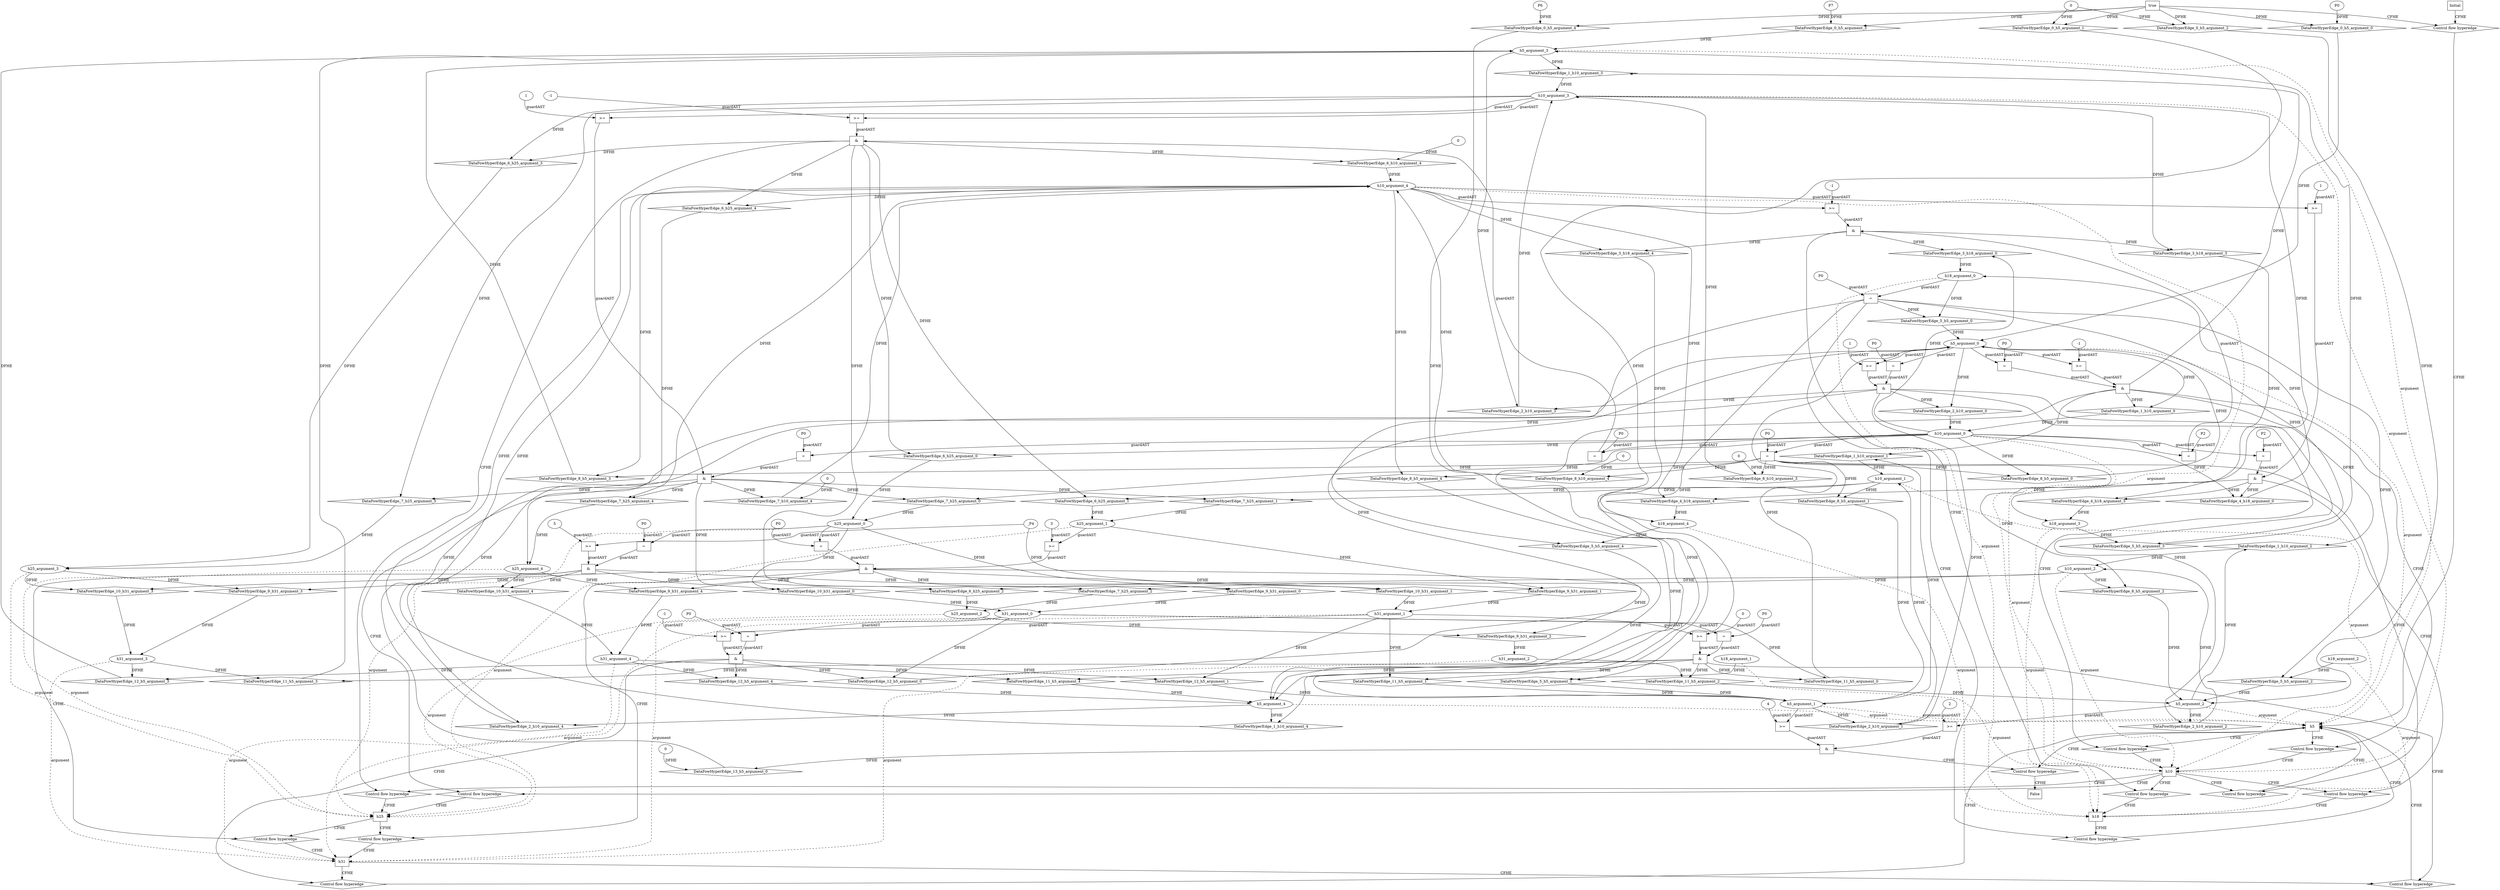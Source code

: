 // Horn Graph
digraph {
	"xxxh5___Initial_0xxxdataFlow_0_node_0" [label="P7"  nodeName="xxxh5___Initial_0xxxdataFlow_0_node_0" class=symbolicConstant GNNNodeID=5]
	"xxxh5___Initial_0xxxdataFlow1_node_0" [label="0"  nodeName="xxxh5___Initial_0xxxdataFlow1_node_0" class=IdealInt GNNNodeID=6]
	"xxxh5___Initial_0xxxdataFlow2_node_0" [label="P0"  nodeName="xxxh5___Initial_0xxxdataFlow2_node_0" class=symbolicConstant GNNNodeID=7]
	"xxxh5___Initial_0xxxdataFlow3_node_0" [label="P6"  nodeName="xxxh5___Initial_0xxxdataFlow3_node_0" class=symbolicConstant GNNNodeID=8]
	"xxxh10___h5_1xxxguard_0_node_0" [label=">="  nodeName="xxxh10___h5_1xxxguard_0_node_0" class=Operator GNNNodeID=14 shape=rect]
	"xxxh10___h5_1xxxguard_0_node_1" [label="-1"  nodeName="xxxh10___h5_1xxxguard_0_node_1" class=IdealInt GNNNodeID=15]
		"xxxh10___h5_1xxxguard_0_node_1" -> "xxxh10___h5_1xxxguard_0_node_0" [ label="guardAST"]
		"h5_argument_0" -> "xxxh10___h5_1xxxguard_0_node_0" [ label="guardAST"]
	"xxxh10___h5_1xxxguard1_node_0" [label="="  nodeName="xxxh10___h5_1xxxguard1_node_0" class=Operator GNNNodeID=16 shape=rect]
	"xxxh10___h5_1xxxguard1_node_1" [label="P0"  nodeName="xxxh10___h5_1xxxguard1_node_1" class=symbolicConstant GNNNodeID=17]
		"xxxh10___h5_1xxxguard1_node_1" -> "xxxh10___h5_1xxxguard1_node_0" [ label="guardAST"]
		"h5_argument_0" -> "xxxh10___h5_1xxxguard1_node_0" [ label="guardAST"]
	"xxxh10___h5_2xxxguard_0_node_0" [label=">="  nodeName="xxxh10___h5_2xxxguard_0_node_0" class=Operator GNNNodeID=18 shape=rect]
	"xxxh10___h5_2xxxguard_0_node_2" [label="1"  nodeName="xxxh10___h5_2xxxguard_0_node_2" class=IdealInt GNNNodeID=19]
		"h5_argument_0" -> "xxxh10___h5_2xxxguard_0_node_0" [ label="guardAST"]
		"xxxh10___h5_2xxxguard_0_node_2" -> "xxxh10___h5_2xxxguard_0_node_0" [ label="guardAST"]
	"xxxh10___h5_2xxxguard1_node_0" [label="="  nodeName="xxxh10___h5_2xxxguard1_node_0" class=Operator GNNNodeID=20 shape=rect]
	"xxxh10___h5_2xxxguard1_node_1" [label="P0"  nodeName="xxxh10___h5_2xxxguard1_node_1" class=symbolicConstant GNNNodeID=21]
		"xxxh10___h5_2xxxguard1_node_1" -> "xxxh10___h5_2xxxguard1_node_0" [ label="guardAST"]
		"h5_argument_0" -> "xxxh10___h5_2xxxguard1_node_0" [ label="guardAST"]
	"xxxh18___h10_3xxxguard_0_node_0" [label=">="  nodeName="xxxh18___h10_3xxxguard_0_node_0" class=Operator GNNNodeID=27 shape=rect]
	"xxxh18___h10_3xxxguard_0_node_1" [label="-1"  nodeName="xxxh18___h10_3xxxguard_0_node_1" class=IdealInt GNNNodeID=28]
		"xxxh18___h10_3xxxguard_0_node_1" -> "xxxh18___h10_3xxxguard_0_node_0" [ label="guardAST"]
		"h10_argument_4" -> "xxxh18___h10_3xxxguard_0_node_0" [ label="guardAST"]
	"xxxh18___h10_3xxxguard1_node_0" [label="="  nodeName="xxxh18___h10_3xxxguard1_node_0" class=Operator GNNNodeID=29 shape=rect]
	"xxxh18___h10_3xxxguard1_node_1" [label="P2"  nodeName="xxxh18___h10_3xxxguard1_node_1" class=symbolicConstant GNNNodeID=30]
		"xxxh18___h10_3xxxguard1_node_1" -> "xxxh18___h10_3xxxguard1_node_0" [ label="guardAST"]
		"h10_argument_0" -> "xxxh18___h10_3xxxguard1_node_0" [ label="guardAST"]
	"xxxh18___h10_4xxxguard_0_node_0" [label=">="  nodeName="xxxh18___h10_4xxxguard_0_node_0" class=Operator GNNNodeID=31 shape=rect]
	"xxxh18___h10_4xxxguard_0_node_2" [label="1"  nodeName="xxxh18___h10_4xxxguard_0_node_2" class=IdealInt GNNNodeID=32]
		"h10_argument_4" -> "xxxh18___h10_4xxxguard_0_node_0" [ label="guardAST"]
		"xxxh18___h10_4xxxguard_0_node_2" -> "xxxh18___h10_4xxxguard_0_node_0" [ label="guardAST"]
	"xxxh18___h10_4xxxguard1_node_0" [label="="  nodeName="xxxh18___h10_4xxxguard1_node_0" class=Operator GNNNodeID=33 shape=rect]
	"xxxh18___h10_4xxxguard1_node_1" [label="P2"  nodeName="xxxh18___h10_4xxxguard1_node_1" class=symbolicConstant GNNNodeID=34]
		"xxxh18___h10_4xxxguard1_node_1" -> "xxxh18___h10_4xxxguard1_node_0" [ label="guardAST"]
		"h10_argument_0" -> "xxxh18___h10_4xxxguard1_node_0" [ label="guardAST"]
	"xxxh5___h18_5xxxguard_0_node_0" [label="="  nodeName="xxxh5___h18_5xxxguard_0_node_0" class=Operator GNNNodeID=35 shape=rect]
	"xxxh5___h18_5xxxguard_0_node_1" [label="P0"  nodeName="xxxh5___h18_5xxxguard_0_node_1" class=symbolicConstant GNNNodeID=36]
		"xxxh5___h18_5xxxguard_0_node_1" -> "xxxh5___h18_5xxxguard_0_node_0" [ label="guardAST"]
		"h18_argument_0" -> "xxxh5___h18_5xxxguard_0_node_0" [ label="guardAST"]
	"xxxh25___h10_6xxxguard_0_node_0" [label=">="  nodeName="xxxh25___h10_6xxxguard_0_node_0" class=Operator GNNNodeID=42 shape=rect]
	"xxxh25___h10_6xxxguard_0_node_1" [label="-1"  nodeName="xxxh25___h10_6xxxguard_0_node_1" class=IdealInt GNNNodeID=43]
		"xxxh25___h10_6xxxguard_0_node_1" -> "xxxh25___h10_6xxxguard_0_node_0" [ label="guardAST"]
		"h10_argument_3" -> "xxxh25___h10_6xxxguard_0_node_0" [ label="guardAST"]
	"xxxh25___h10_6xxxguard1_node_0" [label="="  nodeName="xxxh25___h10_6xxxguard1_node_0" class=Operator GNNNodeID=44 shape=rect]
	"xxxh25___h10_6xxxguard1_node_1" [label="P0"  nodeName="xxxh25___h10_6xxxguard1_node_1" class=symbolicConstant GNNNodeID=45]
		"xxxh25___h10_6xxxguard1_node_1" -> "xxxh25___h10_6xxxguard1_node_0" [ label="guardAST"]
		"h10_argument_0" -> "xxxh25___h10_6xxxguard1_node_0" [ label="guardAST"]
	"xxxh25___h10_7xxxguard_0_node_0" [label=">="  nodeName="xxxh25___h10_7xxxguard_0_node_0" class=Operator GNNNodeID=46 shape=rect]
	"xxxh25___h10_7xxxguard_0_node_2" [label="1"  nodeName="xxxh25___h10_7xxxguard_0_node_2" class=IdealInt GNNNodeID=47]
		"h10_argument_3" -> "xxxh25___h10_7xxxguard_0_node_0" [ label="guardAST"]
		"xxxh25___h10_7xxxguard_0_node_2" -> "xxxh25___h10_7xxxguard_0_node_0" [ label="guardAST"]
	"xxxh25___h10_7xxxguard1_node_0" [label="="  nodeName="xxxh25___h10_7xxxguard1_node_0" class=Operator GNNNodeID=48 shape=rect]
	"xxxh25___h10_7xxxguard1_node_1" [label="P0"  nodeName="xxxh25___h10_7xxxguard1_node_1" class=symbolicConstant GNNNodeID=49]
		"xxxh25___h10_7xxxguard1_node_1" -> "xxxh25___h10_7xxxguard1_node_0" [ label="guardAST"]
		"h10_argument_0" -> "xxxh25___h10_7xxxguard1_node_0" [ label="guardAST"]
	"xxxh5___h10_8xxxguard_0_node_0" [label="="  nodeName="xxxh5___h10_8xxxguard_0_node_0" class=Operator GNNNodeID=50 shape=rect]
	"xxxh5___h10_8xxxguard_0_node_1" [label="P0"  nodeName="xxxh5___h10_8xxxguard_0_node_1" class=symbolicConstant GNNNodeID=51]
		"xxxh5___h10_8xxxguard_0_node_1" -> "xxxh5___h10_8xxxguard_0_node_0" [ label="guardAST"]
		"h10_argument_0" -> "xxxh5___h10_8xxxguard_0_node_0" [ label="guardAST"]
	"xxxh31___h25_9xxxguard_0_node_0" [label=">="  nodeName="xxxh31___h25_9xxxguard_0_node_0" class=Operator GNNNodeID=57 shape=rect]
	"xxxh31___h25_9xxxguard_0_node_1" [label="3"  nodeName="xxxh31___h25_9xxxguard_0_node_1" class=IdealInt GNNNodeID=58]
		"xxxh31___h25_9xxxguard_0_node_1" -> "xxxh31___h25_9xxxguard_0_node_0" [ label="guardAST"]
		"h25_argument_1" -> "xxxh31___h25_9xxxguard_0_node_0" [ label="guardAST"]
	"xxxh31___h25_9xxxguard1_node_0" [label="="  nodeName="xxxh31___h25_9xxxguard1_node_0" class=Operator GNNNodeID=59 shape=rect]
	"xxxh31___h25_9xxxguard1_node_1" [label="P0"  nodeName="xxxh31___h25_9xxxguard1_node_1" class=symbolicConstant GNNNodeID=60]
		"xxxh31___h25_9xxxguard1_node_1" -> "xxxh31___h25_9xxxguard1_node_0" [ label="guardAST"]
		"h25_argument_0" -> "xxxh31___h25_9xxxguard1_node_0" [ label="guardAST"]
	"xxxh31___h25_10xxxdataFlow_0_node_0" [label="_P4"  nodeName="xxxh31___h25_10xxxdataFlow_0_node_0" class=symbolicConstant GNNNodeID=61]
	"xxxh31___h25_10xxxguard_0_node_0" [label=">="  nodeName="xxxh31___h25_10xxxguard_0_node_0" class=Operator GNNNodeID=62 shape=rect]
	"xxxh31___h25_10xxxguard_0_node_2" [label="5"  nodeName="xxxh31___h25_10xxxguard_0_node_2" class=IdealInt GNNNodeID=63]
		"xxxh31___h25_10xxxdataFlow_0_node_0" -> "xxxh31___h25_10xxxguard_0_node_0" [ label="guardAST"]
		"xxxh31___h25_10xxxguard_0_node_2" -> "xxxh31___h25_10xxxguard_0_node_0" [ label="guardAST"]
	"xxxh31___h25_10xxxguard1_node_0" [label="="  nodeName="xxxh31___h25_10xxxguard1_node_0" class=Operator GNNNodeID=64 shape=rect]
	"xxxh31___h25_10xxxguard1_node_1" [label="P0"  nodeName="xxxh31___h25_10xxxguard1_node_1" class=symbolicConstant GNNNodeID=65]
		"xxxh31___h25_10xxxguard1_node_1" -> "xxxh31___h25_10xxxguard1_node_0" [ label="guardAST"]
		"h25_argument_0" -> "xxxh31___h25_10xxxguard1_node_0" [ label="guardAST"]
	"xxxh5___h31_11xxxguard_0_node_0" [label=">="  nodeName="xxxh5___h31_11xxxguard_0_node_0" class=Operator GNNNodeID=66 shape=rect]
	"xxxh5___h31_11xxxguard_0_node_2" [label="0"  nodeName="xxxh5___h31_11xxxguard_0_node_2" class=IdealInt GNNNodeID=67]
		"h31_argument_1" -> "xxxh5___h31_11xxxguard_0_node_0" [ label="guardAST"]
		"xxxh5___h31_11xxxguard_0_node_2" -> "xxxh5___h31_11xxxguard_0_node_0" [ label="guardAST"]
	"xxxh5___h31_11xxxguard1_node_0" [label="="  nodeName="xxxh5___h31_11xxxguard1_node_0" class=Operator GNNNodeID=68 shape=rect]
	"xxxh5___h31_11xxxguard1_node_1" [label="P0"  nodeName="xxxh5___h31_11xxxguard1_node_1" class=symbolicConstant GNNNodeID=69]
		"xxxh5___h31_11xxxguard1_node_1" -> "xxxh5___h31_11xxxguard1_node_0" [ label="guardAST"]
		"h31_argument_0" -> "xxxh5___h31_11xxxguard1_node_0" [ label="guardAST"]
	"xxxh5___h31_12xxxguard_0_node_0" [label=">="  nodeName="xxxh5___h31_12xxxguard_0_node_0" class=Operator GNNNodeID=70 shape=rect]
	"xxxh5___h31_12xxxguard_0_node_1" [label="-1"  nodeName="xxxh5___h31_12xxxguard_0_node_1" class=IdealInt GNNNodeID=71]
		"xxxh5___h31_12xxxguard_0_node_1" -> "xxxh5___h31_12xxxguard_0_node_0" [ label="guardAST"]
		"h31_argument_1" -> "xxxh5___h31_12xxxguard_0_node_0" [ label="guardAST"]
	"xxxh5___h31_12xxxguard1_node_0" [label="="  nodeName="xxxh5___h31_12xxxguard1_node_0" class=Operator GNNNodeID=72 shape=rect]
	"xxxh5___h31_12xxxguard1_node_1" [label="P0"  nodeName="xxxh5___h31_12xxxguard1_node_1" class=symbolicConstant GNNNodeID=73]
		"xxxh5___h31_12xxxguard1_node_1" -> "xxxh5___h31_12xxxguard1_node_0" [ label="guardAST"]
		"h31_argument_0" -> "xxxh5___h31_12xxxguard1_node_0" [ label="guardAST"]
	"xxxFALSE___h5_13xxxguard_0_node_0" [label=">="  nodeName="xxxFALSE___h5_13xxxguard_0_node_0" class=Operator GNNNodeID=74 shape=rect]
	"xxxFALSE___h5_13xxxguard_0_node_1" [label="2"  nodeName="xxxFALSE___h5_13xxxguard_0_node_1" class=IdealInt GNNNodeID=75]
		"xxxFALSE___h5_13xxxguard_0_node_1" -> "xxxFALSE___h5_13xxxguard_0_node_0" [ label="guardAST"]
		"h5_argument_2" -> "xxxFALSE___h5_13xxxguard_0_node_0" [ label="guardAST"]
	"xxxFALSE___h5_13xxxguard1_node_0" [label=">="  nodeName="xxxFALSE___h5_13xxxguard1_node_0" class=Operator GNNNodeID=76 shape=rect]
	"xxxFALSE___h5_13xxxguard1_node_2" [label="4"  nodeName="xxxFALSE___h5_13xxxguard1_node_2" class=IdealInt GNNNodeID=77]
		"h5_argument_1" -> "xxxFALSE___h5_13xxxguard1_node_0" [ label="guardAST"]
		"xxxFALSE___h5_13xxxguard1_node_2" -> "xxxFALSE___h5_13xxxguard1_node_0" [ label="guardAST"]
	"h10" [label="h10"  nodeName="h10" class=CONTROL GNNNodeID=78 shape="rect"]
	"h18" [label="h18"  nodeName="h18" class=CONTROL GNNNodeID=79 shape="rect"]
	"h25" [label="h25"  nodeName="h25" class=CONTROL GNNNodeID=80 shape="rect"]
	"h31" [label="h31"  nodeName="h31" class=CONTROL GNNNodeID=81 shape="rect"]
	"h5" [label="h5"  nodeName="h5" class=CONTROL GNNNodeID=82 shape="rect"]
	"FALSE" [label="False"  nodeName=False class=CONTROL GNNNodeID=83 shape="rect"]
	"Initial" [label="Initial"  nodeName=Initial class=CONTROL GNNNodeID=84 shape="rect"]
	"ControlFowHyperEdge_0" [label="Control flow hyperedge"  hyperEdgeNodeID=0 nodeName=ControlFowHyperEdge_0 class=controlFlowHyperEdge shape="diamond"]
		"Initial" -> ControlFowHyperEdge_0 [ label="CFHE"]
		"ControlFowHyperEdge_0" -> "h5" [ label="CFHE"]
	"ControlFowHyperEdge_1" [label="Control flow hyperedge"  hyperEdgeNodeID=1 nodeName=ControlFowHyperEdge_1 class=controlFlowHyperEdge shape="diamond"]
		"h5" -> ControlFowHyperEdge_1 [ label="CFHE"]
		"ControlFowHyperEdge_1" -> "h10" [ label="CFHE"]
	"ControlFowHyperEdge_2" [label="Control flow hyperedge"  hyperEdgeNodeID=2 nodeName=ControlFowHyperEdge_2 class=controlFlowHyperEdge shape="diamond"]
		"h5" -> ControlFowHyperEdge_2 [ label="CFHE"]
		"ControlFowHyperEdge_2" -> "h10" [ label="CFHE"]
	"ControlFowHyperEdge_3" [label="Control flow hyperedge"  hyperEdgeNodeID=3 nodeName=ControlFowHyperEdge_3 class=controlFlowHyperEdge shape="diamond"]
		"h10" -> ControlFowHyperEdge_3 [ label="CFHE"]
		"ControlFowHyperEdge_3" -> "h18" [ label="CFHE"]
	"ControlFowHyperEdge_4" [label="Control flow hyperedge"  hyperEdgeNodeID=4 nodeName=ControlFowHyperEdge_4 class=controlFlowHyperEdge shape="diamond"]
		"h10" -> ControlFowHyperEdge_4 [ label="CFHE"]
		"ControlFowHyperEdge_4" -> "h18" [ label="CFHE"]
	"ControlFowHyperEdge_5" [label="Control flow hyperedge"  hyperEdgeNodeID=5 nodeName=ControlFowHyperEdge_5 class=controlFlowHyperEdge shape="diamond"]
		"h18" -> ControlFowHyperEdge_5 [ label="CFHE"]
		"ControlFowHyperEdge_5" -> "h5" [ label="CFHE"]
	"ControlFowHyperEdge_6" [label="Control flow hyperedge"  hyperEdgeNodeID=6 nodeName=ControlFowHyperEdge_6 class=controlFlowHyperEdge shape="diamond"]
		"h10" -> ControlFowHyperEdge_6 [ label="CFHE"]
		"ControlFowHyperEdge_6" -> "h25" [ label="CFHE"]
	"ControlFowHyperEdge_7" [label="Control flow hyperedge"  hyperEdgeNodeID=7 nodeName=ControlFowHyperEdge_7 class=controlFlowHyperEdge shape="diamond"]
		"h10" -> ControlFowHyperEdge_7 [ label="CFHE"]
		"ControlFowHyperEdge_7" -> "h25" [ label="CFHE"]
	"ControlFowHyperEdge_8" [label="Control flow hyperedge"  hyperEdgeNodeID=8 nodeName=ControlFowHyperEdge_8 class=controlFlowHyperEdge shape="diamond"]
		"h10" -> ControlFowHyperEdge_8 [ label="CFHE"]
		"ControlFowHyperEdge_8" -> "h5" [ label="CFHE"]
	"ControlFowHyperEdge_9" [label="Control flow hyperedge"  hyperEdgeNodeID=9 nodeName=ControlFowHyperEdge_9 class=controlFlowHyperEdge shape="diamond"]
		"h25" -> ControlFowHyperEdge_9 [ label="CFHE"]
		"ControlFowHyperEdge_9" -> "h31" [ label="CFHE"]
	"ControlFowHyperEdge_10" [label="Control flow hyperedge"  hyperEdgeNodeID=10 nodeName=ControlFowHyperEdge_10 class=controlFlowHyperEdge shape="diamond"]
		"h25" -> ControlFowHyperEdge_10 [ label="CFHE"]
		"ControlFowHyperEdge_10" -> "h31" [ label="CFHE"]
	"ControlFowHyperEdge_11" [label="Control flow hyperedge"  hyperEdgeNodeID=11 nodeName=ControlFowHyperEdge_11 class=controlFlowHyperEdge shape="diamond"]
		"h31" -> ControlFowHyperEdge_11 [ label="CFHE"]
		"ControlFowHyperEdge_11" -> "h5" [ label="CFHE"]
	"ControlFowHyperEdge_12" [label="Control flow hyperedge"  hyperEdgeNodeID=12 nodeName=ControlFowHyperEdge_12 class=controlFlowHyperEdge shape="diamond"]
		"h31" -> ControlFowHyperEdge_12 [ label="CFHE"]
		"ControlFowHyperEdge_12" -> "h5" [ label="CFHE"]
	"ControlFowHyperEdge_13" [label="Control flow hyperedge"  hyperEdgeNodeID=13 nodeName=ControlFowHyperEdge_13 class=controlFlowHyperEdge shape="diamond"]
		"h5" -> ControlFowHyperEdge_13 [ label="CFHE"]
		"ControlFowHyperEdge_13" -> "FALSE" [ label="CFHE"]
	"h5_argument_0" [label="h5_argument_0"  nodeName=argument0 class=argument shape=oval GNNNodeID=85 head="h5"]
		"h5_argument_0" -> "h5" [ label="argument" style=dashed]
	"h5_argument_1" [label="h5_argument_1"  nodeName=argument1 class=argument shape=oval GNNNodeID=85 head="h5"]
		"h5_argument_1" -> "h5" [ label="argument" style=dashed]
	"h5_argument_2" [label="h5_argument_2"  nodeName=argument2 class=argument shape=oval GNNNodeID=85 head="h5"]
		"h5_argument_2" -> "h5" [ label="argument" style=dashed]
	"h5_argument_3" [label="h5_argument_3"  nodeName=argument3 class=argument shape=oval GNNNodeID=85 head="h5"]
		"h5_argument_3" -> "h5" [ label="argument" style=dashed]
	"h5_argument_4" [label="h5_argument_4"  nodeName=argument4 class=argument shape=oval GNNNodeID=85 head="h5"]
		"h5_argument_4" -> "h5" [ label="argument" style=dashed]
	"h10_argument_0" [label="h10_argument_0"  nodeName=argument0 class=argument shape=oval GNNNodeID=85 head="h10"]
		"h10_argument_0" -> "h10" [ label="argument" style=dashed]
	"h10_argument_1" [label="h10_argument_1"  nodeName=argument1 class=argument shape=oval GNNNodeID=85 head="h10"]
		"h10_argument_1" -> "h10" [ label="argument" style=dashed]
	"h10_argument_2" [label="h10_argument_2"  nodeName=argument2 class=argument shape=oval GNNNodeID=85 head="h10"]
		"h10_argument_2" -> "h10" [ label="argument" style=dashed]
	"h10_argument_3" [label="h10_argument_3"  nodeName=argument3 class=argument shape=oval GNNNodeID=85 head="h10"]
		"h10_argument_3" -> "h10" [ label="argument" style=dashed]
	"h10_argument_4" [label="h10_argument_4"  nodeName=argument4 class=argument shape=oval GNNNodeID=85 head="h10"]
		"h10_argument_4" -> "h10" [ label="argument" style=dashed]
	"h18_argument_0" [label="h18_argument_0"  nodeName=argument0 class=argument shape=oval GNNNodeID=85 head="h18"]
		"h18_argument_0" -> "h18" [ label="argument" style=dashed]
	"h18_argument_1" [label="h18_argument_1"  nodeName=argument1 class=argument shape=oval GNNNodeID=85 head="h18"]
		"h18_argument_1" -> "h18" [ label="argument" style=dashed]
	"h18_argument_2" [label="h18_argument_2"  nodeName=argument2 class=argument shape=oval GNNNodeID=85 head="h18"]
		"h18_argument_2" -> "h18" [ label="argument" style=dashed]
	"h18_argument_3" [label="h18_argument_3"  nodeName=argument3 class=argument shape=oval GNNNodeID=85 head="h18"]
		"h18_argument_3" -> "h18" [ label="argument" style=dashed]
	"h18_argument_4" [label="h18_argument_4"  nodeName=argument4 class=argument shape=oval GNNNodeID=85 head="h18"]
		"h18_argument_4" -> "h18" [ label="argument" style=dashed]
	"h25_argument_0" [label="h25_argument_0"  nodeName=argument0 class=argument shape=oval GNNNodeID=85 head="h25"]
		"h25_argument_0" -> "h25" [ label="argument" style=dashed]
	"h25_argument_1" [label="h25_argument_1"  nodeName=argument1 class=argument shape=oval GNNNodeID=85 head="h25"]
		"h25_argument_1" -> "h25" [ label="argument" style=dashed]
	"h25_argument_2" [label="h25_argument_2"  nodeName=argument2 class=argument shape=oval GNNNodeID=85 head="h25"]
		"h25_argument_2" -> "h25" [ label="argument" style=dashed]
	"h25_argument_3" [label="h25_argument_3"  nodeName=argument3 class=argument shape=oval GNNNodeID=85 head="h25"]
		"h25_argument_3" -> "h25" [ label="argument" style=dashed]
	"h25_argument_4" [label="h25_argument_4"  nodeName=argument4 class=argument shape=oval GNNNodeID=85 head="h25"]
		"h25_argument_4" -> "h25" [ label="argument" style=dashed]
	"h31_argument_0" [label="h31_argument_0"  nodeName=argument0 class=argument shape=oval GNNNodeID=85 head="h31"]
		"h31_argument_0" -> "h31" [ label="argument" style=dashed]
	"h31_argument_1" [label="h31_argument_1"  nodeName=argument1 class=argument shape=oval GNNNodeID=85 head="h31"]
		"h31_argument_1" -> "h31" [ label="argument" style=dashed]
	"h31_argument_2" [label="h31_argument_2"  nodeName=argument2 class=argument shape=oval GNNNodeID=85 head="h31"]
		"h31_argument_2" -> "h31" [ label="argument" style=dashed]
	"h31_argument_3" [label="h31_argument_3"  nodeName=argument3 class=argument shape=oval GNNNodeID=85 head="h31"]
		"h31_argument_3" -> "h31" [ label="argument" style=dashed]
	"h31_argument_4" [label="h31_argument_4"  nodeName=argument4 class=argument shape=oval GNNNodeID=85 head="h31"]
		"h31_argument_4" -> "h31" [ label="argument" style=dashed]
	"true_0" [label="true"  nodeName="true_0" class=true shape=rect]
		"true_0" -> "ControlFowHyperEdge_0" [ label="CFHE"]
	"xxxh10___h5_1xxx_and" [label="&"  andName="xxxh10___h5_1xxx_and" class=Operator shape=rect]
		"xxxh10___h5_1xxxguard_0_node_0" -> "xxxh10___h5_1xxx_and" [ label="guardAST"]
		"xxxh10___h5_1xxxguard1_node_0" -> "xxxh10___h5_1xxx_and" [ label="guardAST"]
		"xxxh10___h5_1xxx_and" -> "ControlFowHyperEdge_1" [ label="CFHE"]
	"xxxh10___h5_2xxx_and" [label="&"  andName="xxxh10___h5_2xxx_and" class=Operator shape=rect]
		"xxxh10___h5_2xxxguard_0_node_0" -> "xxxh10___h5_2xxx_and" [ label="guardAST"]
		"xxxh10___h5_2xxxguard1_node_0" -> "xxxh10___h5_2xxx_and" [ label="guardAST"]
		"xxxh10___h5_2xxx_and" -> "ControlFowHyperEdge_2" [ label="CFHE"]
	"xxxh18___h10_3xxx_and" [label="&"  andName="xxxh18___h10_3xxx_and" class=Operator shape=rect]
		"xxxh18___h10_3xxxguard_0_node_0" -> "xxxh18___h10_3xxx_and" [ label="guardAST"]
		"xxxh18___h10_3xxxguard1_node_0" -> "xxxh18___h10_3xxx_and" [ label="guardAST"]
		"xxxh18___h10_3xxx_and" -> "ControlFowHyperEdge_3" [ label="CFHE"]
	"xxxh18___h10_4xxx_and" [label="&"  andName="xxxh18___h10_4xxx_and" class=Operator shape=rect]
		"xxxh18___h10_4xxxguard_0_node_0" -> "xxxh18___h10_4xxx_and" [ label="guardAST"]
		"xxxh18___h10_4xxxguard1_node_0" -> "xxxh18___h10_4xxx_and" [ label="guardAST"]
		"xxxh18___h10_4xxx_and" -> "ControlFowHyperEdge_4" [ label="CFHE"]
		"xxxh5___h18_5xxxguard_0_node_0" -> "ControlFowHyperEdge_5" [ label="CFHE"]
	"xxxh25___h10_6xxx_and" [label="&"  andName="xxxh25___h10_6xxx_and" class=Operator shape=rect]
		"xxxh25___h10_6xxxguard_0_node_0" -> "xxxh25___h10_6xxx_and" [ label="guardAST"]
		"xxxh25___h10_6xxxguard1_node_0" -> "xxxh25___h10_6xxx_and" [ label="guardAST"]
		"xxxh25___h10_6xxx_and" -> "ControlFowHyperEdge_6" [ label="CFHE"]
	"xxxh25___h10_7xxx_and" [label="&"  andName="xxxh25___h10_7xxx_and" class=Operator shape=rect]
		"xxxh25___h10_7xxxguard_0_node_0" -> "xxxh25___h10_7xxx_and" [ label="guardAST"]
		"xxxh25___h10_7xxxguard1_node_0" -> "xxxh25___h10_7xxx_and" [ label="guardAST"]
		"xxxh25___h10_7xxx_and" -> "ControlFowHyperEdge_7" [ label="CFHE"]
		"xxxh5___h10_8xxxguard_0_node_0" -> "ControlFowHyperEdge_8" [ label="CFHE"]
	"xxxh31___h25_9xxx_and" [label="&"  andName="xxxh31___h25_9xxx_and" class=Operator shape=rect]
		"xxxh31___h25_9xxxguard_0_node_0" -> "xxxh31___h25_9xxx_and" [ label="guardAST"]
		"xxxh31___h25_9xxxguard1_node_0" -> "xxxh31___h25_9xxx_and" [ label="guardAST"]
		"xxxh31___h25_9xxx_and" -> "ControlFowHyperEdge_9" [ label="CFHE"]
	"xxxh31___h25_10xxx_and" [label="&"  andName="xxxh31___h25_10xxx_and" class=Operator shape=rect]
		"xxxh31___h25_10xxxguard_0_node_0" -> "xxxh31___h25_10xxx_and" [ label="guardAST"]
		"xxxh31___h25_10xxxguard1_node_0" -> "xxxh31___h25_10xxx_and" [ label="guardAST"]
		"xxxh31___h25_10xxx_and" -> "ControlFowHyperEdge_10" [ label="CFHE"]
	"xxxh5___h31_11xxx_and" [label="&"  andName="xxxh5___h31_11xxx_and" class=Operator shape=rect]
		"xxxh5___h31_11xxxguard_0_node_0" -> "xxxh5___h31_11xxx_and" [ label="guardAST"]
		"xxxh5___h31_11xxxguard1_node_0" -> "xxxh5___h31_11xxx_and" [ label="guardAST"]
		"xxxh5___h31_11xxx_and" -> "ControlFowHyperEdge_11" [ label="CFHE"]
	"xxxh5___h31_12xxx_and" [label="&"  andName="xxxh5___h31_12xxx_and" class=Operator shape=rect]
		"xxxh5___h31_12xxxguard_0_node_0" -> "xxxh5___h31_12xxx_and" [ label="guardAST"]
		"xxxh5___h31_12xxxguard1_node_0" -> "xxxh5___h31_12xxx_and" [ label="guardAST"]
		"xxxh5___h31_12xxx_and" -> "ControlFowHyperEdge_12" [ label="CFHE"]
	"xxxFALSE___h5_13xxx_and" [label="&"  andName="xxxFALSE___h5_13xxx_and" class=Operator shape=rect]
		"xxxFALSE___h5_13xxxguard_0_node_0" -> "xxxFALSE___h5_13xxx_and" [ label="guardAST"]
		"xxxFALSE___h5_13xxxguard1_node_0" -> "xxxFALSE___h5_13xxx_and" [ label="guardAST"]
		"xxxFALSE___h5_13xxx_and" -> "ControlFowHyperEdge_13" [ label="CFHE"]
	"xxxh25___h10_6xxxh10_argument_4_constant_0" [label="0"  nodeName="xxxh25___h10_6xxxh10_argument_4_constant_0" class=Constant]
	"DataFowHyperEdge_6_h10_argument_4" [label="DataFowHyperEdge_6_h10_argument_4"  nodeName="DataFowHyperEdge_6_h10_argument_4" class=DataFlowHyperedge shape=diamond]
		"DataFowHyperEdge_6_h10_argument_4" -> "h10_argument_4" [ label="DFHE"]
		"xxxh25___h10_6xxx_and" -> "DataFowHyperEdge_6_h10_argument_4" [ label="DFHE"]
		"xxxh25___h10_6xxxh10_argument_4_constant_0" -> "DataFowHyperEdge_6_h10_argument_4" [ label="DFHE"]
	"xxxh25___h10_7xxxh10_argument_4_constant_0" [label="0"  nodeName="xxxh25___h10_7xxxh10_argument_4_constant_0" class=Constant]
	"DataFowHyperEdge_7_h10_argument_4" [label="DataFowHyperEdge_7_h10_argument_4"  nodeName="DataFowHyperEdge_7_h10_argument_4" class=DataFlowHyperedge shape=diamond]
		"DataFowHyperEdge_7_h10_argument_4" -> "h10_argument_4" [ label="DFHE"]
		"xxxh25___h10_7xxx_and" -> "DataFowHyperEdge_7_h10_argument_4" [ label="DFHE"]
		"xxxh25___h10_7xxxh10_argument_4_constant_0" -> "DataFowHyperEdge_7_h10_argument_4" [ label="DFHE"]
	"xxxh5___h10_8xxxh10_argument_3_constant_0" [label="0"  nodeName="xxxh5___h10_8xxxh10_argument_3_constant_0" class=Constant]
	"DataFowHyperEdge_8_h10_argument_3" [label="DataFowHyperEdge_8_h10_argument_3"  nodeName="DataFowHyperEdge_8_h10_argument_3" class=DataFlowHyperedge shape=diamond]
		"DataFowHyperEdge_8_h10_argument_3" -> "h10_argument_3" [ label="DFHE"]
		"xxxh5___h10_8xxxguard_0_node_0" -> "DataFowHyperEdge_8_h10_argument_3" [ label="DFHE"]
		"xxxh5___h10_8xxxh10_argument_3_constant_0" -> "DataFowHyperEdge_8_h10_argument_3" [ label="DFHE"]
	"xxxh5___h10_8xxxh10_argument_4_constant_0" [label="0"  nodeName="xxxh5___h10_8xxxh10_argument_4_constant_0" class=Constant]
	"DataFowHyperEdge_8_h10_argument_4" [label="DataFowHyperEdge_8_h10_argument_4"  nodeName="DataFowHyperEdge_8_h10_argument_4" class=DataFlowHyperedge shape=diamond]
		"DataFowHyperEdge_8_h10_argument_4" -> "h10_argument_4" [ label="DFHE"]
		"xxxh5___h10_8xxxguard_0_node_0" -> "DataFowHyperEdge_8_h10_argument_4" [ label="DFHE"]
		"xxxh5___h10_8xxxh10_argument_4_constant_0" -> "DataFowHyperEdge_8_h10_argument_4" [ label="DFHE"]
	"xxxFALSE___h5_13xxxh5_argument_0_constant_0" [label="0"  nodeName="xxxFALSE___h5_13xxxh5_argument_0_constant_0" class=Constant]
	"DataFowHyperEdge_13_h5_argument_0" [label="DataFowHyperEdge_13_h5_argument_0"  nodeName="DataFowHyperEdge_13_h5_argument_0" class=DataFlowHyperedge shape=diamond]
		"DataFowHyperEdge_13_h5_argument_0" -> "h5_argument_0" [ label="DFHE"]
		"xxxFALSE___h5_13xxx_and" -> "DataFowHyperEdge_13_h5_argument_0" [ label="DFHE"]
		"xxxFALSE___h5_13xxxh5_argument_0_constant_0" -> "DataFowHyperEdge_13_h5_argument_0" [ label="DFHE"]
		"h5_argument_2" -> "DataFowHyperEdge_1_h10_argument_2" [ label="DFHE"]
	"DataFowHyperEdge_1_h10_argument_2" [label="DataFowHyperEdge_1_h10_argument_2"  nodeName="DataFowHyperEdge_1_h10_argument_2" class=DataFlowHyperedge shape=diamond]
		"DataFowHyperEdge_1_h10_argument_2" -> "h10_argument_2" [ label="DFHE"]
		"xxxh10___h5_1xxx_and" -> "DataFowHyperEdge_1_h10_argument_2" [ label="DFHE"]
		"h5_argument_1" -> "DataFowHyperEdge_1_h10_argument_1" [ label="DFHE"]
	"DataFowHyperEdge_1_h10_argument_1" [label="DataFowHyperEdge_1_h10_argument_1"  nodeName="DataFowHyperEdge_1_h10_argument_1" class=DataFlowHyperedge shape=diamond]
		"DataFowHyperEdge_1_h10_argument_1" -> "h10_argument_1" [ label="DFHE"]
		"xxxh10___h5_1xxx_and" -> "DataFowHyperEdge_1_h10_argument_1" [ label="DFHE"]
		"h5_argument_4" -> "DataFowHyperEdge_1_h10_argument_4" [ label="DFHE"]
	"DataFowHyperEdge_1_h10_argument_4" [label="DataFowHyperEdge_1_h10_argument_4"  nodeName="DataFowHyperEdge_1_h10_argument_4" class=DataFlowHyperedge shape=diamond]
		"DataFowHyperEdge_1_h10_argument_4" -> "h10_argument_4" [ label="DFHE"]
		"xxxh10___h5_1xxx_and" -> "DataFowHyperEdge_1_h10_argument_4" [ label="DFHE"]
		"h5_argument_0" -> "DataFowHyperEdge_1_h10_argument_0" [ label="DFHE"]
	"DataFowHyperEdge_1_h10_argument_0" [label="DataFowHyperEdge_1_h10_argument_0"  nodeName="DataFowHyperEdge_1_h10_argument_0" class=DataFlowHyperedge shape=diamond]
		"DataFowHyperEdge_1_h10_argument_0" -> "h10_argument_0" [ label="DFHE"]
		"xxxh10___h5_1xxx_and" -> "DataFowHyperEdge_1_h10_argument_0" [ label="DFHE"]
		"h5_argument_3" -> "DataFowHyperEdge_1_h10_argument_3" [ label="DFHE"]
	"DataFowHyperEdge_1_h10_argument_3" [label="DataFowHyperEdge_1_h10_argument_3"  nodeName="DataFowHyperEdge_1_h10_argument_3" class=DataFlowHyperedge shape=diamond]
		"DataFowHyperEdge_1_h10_argument_3" -> "h10_argument_3" [ label="DFHE"]
		"xxxh10___h5_1xxx_and" -> "DataFowHyperEdge_1_h10_argument_3" [ label="DFHE"]
		"h5_argument_2" -> "DataFowHyperEdge_2_h10_argument_2" [ label="DFHE"]
	"DataFowHyperEdge_2_h10_argument_2" [label="DataFowHyperEdge_2_h10_argument_2"  nodeName="DataFowHyperEdge_2_h10_argument_2" class=DataFlowHyperedge shape=diamond]
		"DataFowHyperEdge_2_h10_argument_2" -> "h10_argument_2" [ label="DFHE"]
		"xxxh10___h5_2xxx_and" -> "DataFowHyperEdge_2_h10_argument_2" [ label="DFHE"]
		"h5_argument_3" -> "DataFowHyperEdge_2_h10_argument_3" [ label="DFHE"]
	"DataFowHyperEdge_2_h10_argument_3" [label="DataFowHyperEdge_2_h10_argument_3"  nodeName="DataFowHyperEdge_2_h10_argument_3" class=DataFlowHyperedge shape=diamond]
		"DataFowHyperEdge_2_h10_argument_3" -> "h10_argument_3" [ label="DFHE"]
		"xxxh10___h5_2xxx_and" -> "DataFowHyperEdge_2_h10_argument_3" [ label="DFHE"]
		"h5_argument_1" -> "DataFowHyperEdge_2_h10_argument_1" [ label="DFHE"]
	"DataFowHyperEdge_2_h10_argument_1" [label="DataFowHyperEdge_2_h10_argument_1"  nodeName="DataFowHyperEdge_2_h10_argument_1" class=DataFlowHyperedge shape=diamond]
		"DataFowHyperEdge_2_h10_argument_1" -> "h10_argument_1" [ label="DFHE"]
		"xxxh10___h5_2xxx_and" -> "DataFowHyperEdge_2_h10_argument_1" [ label="DFHE"]
		"h5_argument_0" -> "DataFowHyperEdge_2_h10_argument_0" [ label="DFHE"]
	"DataFowHyperEdge_2_h10_argument_0" [label="DataFowHyperEdge_2_h10_argument_0"  nodeName="DataFowHyperEdge_2_h10_argument_0" class=DataFlowHyperedge shape=diamond]
		"DataFowHyperEdge_2_h10_argument_0" -> "h10_argument_0" [ label="DFHE"]
		"xxxh10___h5_2xxx_and" -> "DataFowHyperEdge_2_h10_argument_0" [ label="DFHE"]
		"h5_argument_4" -> "DataFowHyperEdge_2_h10_argument_4" [ label="DFHE"]
	"DataFowHyperEdge_2_h10_argument_4" [label="DataFowHyperEdge_2_h10_argument_4"  nodeName="DataFowHyperEdge_2_h10_argument_4" class=DataFlowHyperedge shape=diamond]
		"DataFowHyperEdge_2_h10_argument_4" -> "h10_argument_4" [ label="DFHE"]
		"xxxh10___h5_2xxx_and" -> "DataFowHyperEdge_2_h10_argument_4" [ label="DFHE"]
		"h10_argument_0" -> "DataFowHyperEdge_3_h18_argument_0" [ label="DFHE"]
	"DataFowHyperEdge_3_h18_argument_0" [label="DataFowHyperEdge_3_h18_argument_0"  nodeName="DataFowHyperEdge_3_h18_argument_0" class=DataFlowHyperedge shape=diamond]
		"DataFowHyperEdge_3_h18_argument_0" -> "h18_argument_0" [ label="DFHE"]
		"xxxh18___h10_3xxx_and" -> "DataFowHyperEdge_3_h18_argument_0" [ label="DFHE"]
		"h10_argument_3" -> "DataFowHyperEdge_3_h18_argument_3" [ label="DFHE"]
	"DataFowHyperEdge_3_h18_argument_3" [label="DataFowHyperEdge_3_h18_argument_3"  nodeName="DataFowHyperEdge_3_h18_argument_3" class=DataFlowHyperedge shape=diamond]
		"DataFowHyperEdge_3_h18_argument_3" -> "h18_argument_3" [ label="DFHE"]
		"xxxh18___h10_3xxx_and" -> "DataFowHyperEdge_3_h18_argument_3" [ label="DFHE"]
		"h10_argument_4" -> "DataFowHyperEdge_3_h18_argument_4" [ label="DFHE"]
	"DataFowHyperEdge_3_h18_argument_4" [label="DataFowHyperEdge_3_h18_argument_4"  nodeName="DataFowHyperEdge_3_h18_argument_4" class=DataFlowHyperedge shape=diamond]
		"DataFowHyperEdge_3_h18_argument_4" -> "h18_argument_4" [ label="DFHE"]
		"xxxh18___h10_3xxx_and" -> "DataFowHyperEdge_3_h18_argument_4" [ label="DFHE"]
		"h10_argument_0" -> "DataFowHyperEdge_4_h18_argument_0" [ label="DFHE"]
	"DataFowHyperEdge_4_h18_argument_0" [label="DataFowHyperEdge_4_h18_argument_0"  nodeName="DataFowHyperEdge_4_h18_argument_0" class=DataFlowHyperedge shape=diamond]
		"DataFowHyperEdge_4_h18_argument_0" -> "h18_argument_0" [ label="DFHE"]
		"xxxh18___h10_4xxx_and" -> "DataFowHyperEdge_4_h18_argument_0" [ label="DFHE"]
		"h10_argument_3" -> "DataFowHyperEdge_4_h18_argument_3" [ label="DFHE"]
	"DataFowHyperEdge_4_h18_argument_3" [label="DataFowHyperEdge_4_h18_argument_3"  nodeName="DataFowHyperEdge_4_h18_argument_3" class=DataFlowHyperedge shape=diamond]
		"DataFowHyperEdge_4_h18_argument_3" -> "h18_argument_3" [ label="DFHE"]
		"xxxh18___h10_4xxx_and" -> "DataFowHyperEdge_4_h18_argument_3" [ label="DFHE"]
		"h10_argument_4" -> "DataFowHyperEdge_4_h18_argument_4" [ label="DFHE"]
	"DataFowHyperEdge_4_h18_argument_4" [label="DataFowHyperEdge_4_h18_argument_4"  nodeName="DataFowHyperEdge_4_h18_argument_4" class=DataFlowHyperedge shape=diamond]
		"DataFowHyperEdge_4_h18_argument_4" -> "h18_argument_4" [ label="DFHE"]
		"xxxh18___h10_4xxx_and" -> "DataFowHyperEdge_4_h18_argument_4" [ label="DFHE"]
		"h18_argument_0" -> "DataFowHyperEdge_5_h5_argument_0" [ label="DFHE"]
	"DataFowHyperEdge_5_h5_argument_0" [label="DataFowHyperEdge_5_h5_argument_0"  nodeName="DataFowHyperEdge_5_h5_argument_0" class=DataFlowHyperedge shape=diamond]
		"DataFowHyperEdge_5_h5_argument_0" -> "h5_argument_0" [ label="DFHE"]
		"xxxh5___h18_5xxxguard_0_node_0" -> "DataFowHyperEdge_5_h5_argument_0" [ label="DFHE"]
		"h18_argument_4" -> "DataFowHyperEdge_5_h5_argument_4" [ label="DFHE"]
	"DataFowHyperEdge_5_h5_argument_4" [label="DataFowHyperEdge_5_h5_argument_4"  nodeName="DataFowHyperEdge_5_h5_argument_4" class=DataFlowHyperedge shape=diamond]
		"DataFowHyperEdge_5_h5_argument_4" -> "h5_argument_4" [ label="DFHE"]
		"xxxh5___h18_5xxxguard_0_node_0" -> "DataFowHyperEdge_5_h5_argument_4" [ label="DFHE"]
		"h18_argument_2" -> "DataFowHyperEdge_5_h5_argument_2" [ label="DFHE"]
	"DataFowHyperEdge_5_h5_argument_2" [label="DataFowHyperEdge_5_h5_argument_2"  nodeName="DataFowHyperEdge_5_h5_argument_2" class=DataFlowHyperedge shape=diamond]
		"DataFowHyperEdge_5_h5_argument_2" -> "h5_argument_2" [ label="DFHE"]
		"xxxh5___h18_5xxxguard_0_node_0" -> "DataFowHyperEdge_5_h5_argument_2" [ label="DFHE"]
		"h18_argument_1" -> "DataFowHyperEdge_5_h5_argument_1" [ label="DFHE"]
	"DataFowHyperEdge_5_h5_argument_1" [label="DataFowHyperEdge_5_h5_argument_1"  nodeName="DataFowHyperEdge_5_h5_argument_1" class=DataFlowHyperedge shape=diamond]
		"DataFowHyperEdge_5_h5_argument_1" -> "h5_argument_1" [ label="DFHE"]
		"xxxh5___h18_5xxxguard_0_node_0" -> "DataFowHyperEdge_5_h5_argument_1" [ label="DFHE"]
		"h18_argument_3" -> "DataFowHyperEdge_5_h5_argument_3" [ label="DFHE"]
	"DataFowHyperEdge_5_h5_argument_3" [label="DataFowHyperEdge_5_h5_argument_3"  nodeName="DataFowHyperEdge_5_h5_argument_3" class=DataFlowHyperedge shape=diamond]
		"DataFowHyperEdge_5_h5_argument_3" -> "h5_argument_3" [ label="DFHE"]
		"xxxh5___h18_5xxxguard_0_node_0" -> "DataFowHyperEdge_5_h5_argument_3" [ label="DFHE"]
		"h10_argument_0" -> "DataFowHyperEdge_6_h25_argument_0" [ label="DFHE"]
	"DataFowHyperEdge_6_h25_argument_0" [label="DataFowHyperEdge_6_h25_argument_0"  nodeName="DataFowHyperEdge_6_h25_argument_0" class=DataFlowHyperedge shape=diamond]
		"DataFowHyperEdge_6_h25_argument_0" -> "h25_argument_0" [ label="DFHE"]
		"xxxh25___h10_6xxx_and" -> "DataFowHyperEdge_6_h25_argument_0" [ label="DFHE"]
		"h10_argument_1" -> "DataFowHyperEdge_6_h25_argument_1" [ label="DFHE"]
	"DataFowHyperEdge_6_h25_argument_1" [label="DataFowHyperEdge_6_h25_argument_1"  nodeName="DataFowHyperEdge_6_h25_argument_1" class=DataFlowHyperedge shape=diamond]
		"DataFowHyperEdge_6_h25_argument_1" -> "h25_argument_1" [ label="DFHE"]
		"xxxh25___h10_6xxx_and" -> "DataFowHyperEdge_6_h25_argument_1" [ label="DFHE"]
		"h10_argument_2" -> "DataFowHyperEdge_6_h25_argument_2" [ label="DFHE"]
	"DataFowHyperEdge_6_h25_argument_2" [label="DataFowHyperEdge_6_h25_argument_2"  nodeName="DataFowHyperEdge_6_h25_argument_2" class=DataFlowHyperedge shape=diamond]
		"DataFowHyperEdge_6_h25_argument_2" -> "h25_argument_2" [ label="DFHE"]
		"xxxh25___h10_6xxx_and" -> "DataFowHyperEdge_6_h25_argument_2" [ label="DFHE"]
		"h10_argument_3" -> "DataFowHyperEdge_6_h25_argument_3" [ label="DFHE"]
	"DataFowHyperEdge_6_h25_argument_3" [label="DataFowHyperEdge_6_h25_argument_3"  nodeName="DataFowHyperEdge_6_h25_argument_3" class=DataFlowHyperedge shape=diamond]
		"DataFowHyperEdge_6_h25_argument_3" -> "h25_argument_3" [ label="DFHE"]
		"xxxh25___h10_6xxx_and" -> "DataFowHyperEdge_6_h25_argument_3" [ label="DFHE"]
		"h10_argument_0" -> "DataFowHyperEdge_7_h25_argument_0" [ label="DFHE"]
	"DataFowHyperEdge_7_h25_argument_0" [label="DataFowHyperEdge_7_h25_argument_0"  nodeName="DataFowHyperEdge_7_h25_argument_0" class=DataFlowHyperedge shape=diamond]
		"DataFowHyperEdge_7_h25_argument_0" -> "h25_argument_0" [ label="DFHE"]
		"xxxh25___h10_7xxx_and" -> "DataFowHyperEdge_7_h25_argument_0" [ label="DFHE"]
		"h10_argument_1" -> "DataFowHyperEdge_7_h25_argument_1" [ label="DFHE"]
	"DataFowHyperEdge_7_h25_argument_1" [label="DataFowHyperEdge_7_h25_argument_1"  nodeName="DataFowHyperEdge_7_h25_argument_1" class=DataFlowHyperedge shape=diamond]
		"DataFowHyperEdge_7_h25_argument_1" -> "h25_argument_1" [ label="DFHE"]
		"xxxh25___h10_7xxx_and" -> "DataFowHyperEdge_7_h25_argument_1" [ label="DFHE"]
		"h10_argument_2" -> "DataFowHyperEdge_7_h25_argument_2" [ label="DFHE"]
	"DataFowHyperEdge_7_h25_argument_2" [label="DataFowHyperEdge_7_h25_argument_2"  nodeName="DataFowHyperEdge_7_h25_argument_2" class=DataFlowHyperedge shape=diamond]
		"DataFowHyperEdge_7_h25_argument_2" -> "h25_argument_2" [ label="DFHE"]
		"xxxh25___h10_7xxx_and" -> "DataFowHyperEdge_7_h25_argument_2" [ label="DFHE"]
		"h10_argument_3" -> "DataFowHyperEdge_7_h25_argument_3" [ label="DFHE"]
	"DataFowHyperEdge_7_h25_argument_3" [label="DataFowHyperEdge_7_h25_argument_3"  nodeName="DataFowHyperEdge_7_h25_argument_3" class=DataFlowHyperedge shape=diamond]
		"DataFowHyperEdge_7_h25_argument_3" -> "h25_argument_3" [ label="DFHE"]
		"xxxh25___h10_7xxx_and" -> "DataFowHyperEdge_7_h25_argument_3" [ label="DFHE"]
		"h10_argument_0" -> "DataFowHyperEdge_8_h5_argument_0" [ label="DFHE"]
	"DataFowHyperEdge_8_h5_argument_0" [label="DataFowHyperEdge_8_h5_argument_0"  nodeName="DataFowHyperEdge_8_h5_argument_0" class=DataFlowHyperedge shape=diamond]
		"DataFowHyperEdge_8_h5_argument_0" -> "h5_argument_0" [ label="DFHE"]
		"xxxh5___h10_8xxxguard_0_node_0" -> "DataFowHyperEdge_8_h5_argument_0" [ label="DFHE"]
		"h10_argument_1" -> "DataFowHyperEdge_8_h5_argument_1" [ label="DFHE"]
	"DataFowHyperEdge_8_h5_argument_1" [label="DataFowHyperEdge_8_h5_argument_1"  nodeName="DataFowHyperEdge_8_h5_argument_1" class=DataFlowHyperedge shape=diamond]
		"DataFowHyperEdge_8_h5_argument_1" -> "h5_argument_1" [ label="DFHE"]
		"xxxh5___h10_8xxxguard_0_node_0" -> "DataFowHyperEdge_8_h5_argument_1" [ label="DFHE"]
		"h10_argument_2" -> "DataFowHyperEdge_8_h5_argument_2" [ label="DFHE"]
	"DataFowHyperEdge_8_h5_argument_2" [label="DataFowHyperEdge_8_h5_argument_2"  nodeName="DataFowHyperEdge_8_h5_argument_2" class=DataFlowHyperedge shape=diamond]
		"DataFowHyperEdge_8_h5_argument_2" -> "h5_argument_2" [ label="DFHE"]
		"xxxh5___h10_8xxxguard_0_node_0" -> "DataFowHyperEdge_8_h5_argument_2" [ label="DFHE"]
		"h25_argument_2" -> "DataFowHyperEdge_9_h31_argument_2" [ label="DFHE"]
	"DataFowHyperEdge_9_h31_argument_2" [label="DataFowHyperEdge_9_h31_argument_2"  nodeName="DataFowHyperEdge_9_h31_argument_2" class=DataFlowHyperedge shape=diamond]
		"DataFowHyperEdge_9_h31_argument_2" -> "h31_argument_2" [ label="DFHE"]
		"xxxh31___h25_9xxx_and" -> "DataFowHyperEdge_9_h31_argument_2" [ label="DFHE"]
		"h25_argument_1" -> "DataFowHyperEdge_9_h31_argument_1" [ label="DFHE"]
	"DataFowHyperEdge_9_h31_argument_1" [label="DataFowHyperEdge_9_h31_argument_1"  nodeName="DataFowHyperEdge_9_h31_argument_1" class=DataFlowHyperedge shape=diamond]
		"DataFowHyperEdge_9_h31_argument_1" -> "h31_argument_1" [ label="DFHE"]
		"xxxh31___h25_9xxx_and" -> "DataFowHyperEdge_9_h31_argument_1" [ label="DFHE"]
		"h25_argument_4" -> "DataFowHyperEdge_9_h31_argument_4" [ label="DFHE"]
	"DataFowHyperEdge_9_h31_argument_4" [label="DataFowHyperEdge_9_h31_argument_4"  nodeName="DataFowHyperEdge_9_h31_argument_4" class=DataFlowHyperedge shape=diamond]
		"DataFowHyperEdge_9_h31_argument_4" -> "h31_argument_4" [ label="DFHE"]
		"xxxh31___h25_9xxx_and" -> "DataFowHyperEdge_9_h31_argument_4" [ label="DFHE"]
		"h25_argument_0" -> "DataFowHyperEdge_9_h31_argument_0" [ label="DFHE"]
	"DataFowHyperEdge_9_h31_argument_0" [label="DataFowHyperEdge_9_h31_argument_0"  nodeName="DataFowHyperEdge_9_h31_argument_0" class=DataFlowHyperedge shape=diamond]
		"DataFowHyperEdge_9_h31_argument_0" -> "h31_argument_0" [ label="DFHE"]
		"xxxh31___h25_9xxx_and" -> "DataFowHyperEdge_9_h31_argument_0" [ label="DFHE"]
		"h25_argument_3" -> "DataFowHyperEdge_9_h31_argument_3" [ label="DFHE"]
	"DataFowHyperEdge_9_h31_argument_3" [label="DataFowHyperEdge_9_h31_argument_3"  nodeName="DataFowHyperEdge_9_h31_argument_3" class=DataFlowHyperedge shape=diamond]
		"DataFowHyperEdge_9_h31_argument_3" -> "h31_argument_3" [ label="DFHE"]
		"xxxh31___h25_9xxx_and" -> "DataFowHyperEdge_9_h31_argument_3" [ label="DFHE"]
		"h25_argument_0" -> "DataFowHyperEdge_10_h31_argument_0" [ label="DFHE"]
	"DataFowHyperEdge_10_h31_argument_0" [label="DataFowHyperEdge_10_h31_argument_0"  nodeName="DataFowHyperEdge_10_h31_argument_0" class=DataFlowHyperedge shape=diamond]
		"DataFowHyperEdge_10_h31_argument_0" -> "h31_argument_0" [ label="DFHE"]
		"xxxh31___h25_10xxx_and" -> "DataFowHyperEdge_10_h31_argument_0" [ label="DFHE"]
		"h25_argument_3" -> "DataFowHyperEdge_10_h31_argument_3" [ label="DFHE"]
	"DataFowHyperEdge_10_h31_argument_3" [label="DataFowHyperEdge_10_h31_argument_3"  nodeName="DataFowHyperEdge_10_h31_argument_3" class=DataFlowHyperedge shape=diamond]
		"DataFowHyperEdge_10_h31_argument_3" -> "h31_argument_3" [ label="DFHE"]
		"xxxh31___h25_10xxx_and" -> "DataFowHyperEdge_10_h31_argument_3" [ label="DFHE"]
		"h25_argument_4" -> "DataFowHyperEdge_10_h31_argument_4" [ label="DFHE"]
	"DataFowHyperEdge_10_h31_argument_4" [label="DataFowHyperEdge_10_h31_argument_4"  nodeName="DataFowHyperEdge_10_h31_argument_4" class=DataFlowHyperedge shape=diamond]
		"DataFowHyperEdge_10_h31_argument_4" -> "h31_argument_4" [ label="DFHE"]
		"xxxh31___h25_10xxx_and" -> "DataFowHyperEdge_10_h31_argument_4" [ label="DFHE"]
		"h31_argument_2" -> "DataFowHyperEdge_11_h5_argument_2" [ label="DFHE"]
	"DataFowHyperEdge_11_h5_argument_2" [label="DataFowHyperEdge_11_h5_argument_2"  nodeName="DataFowHyperEdge_11_h5_argument_2" class=DataFlowHyperedge shape=diamond]
		"DataFowHyperEdge_11_h5_argument_2" -> "h5_argument_2" [ label="DFHE"]
		"xxxh5___h31_11xxx_and" -> "DataFowHyperEdge_11_h5_argument_2" [ label="DFHE"]
		"h31_argument_1" -> "DataFowHyperEdge_11_h5_argument_1" [ label="DFHE"]
	"DataFowHyperEdge_11_h5_argument_1" [label="DataFowHyperEdge_11_h5_argument_1"  nodeName="DataFowHyperEdge_11_h5_argument_1" class=DataFlowHyperedge shape=diamond]
		"DataFowHyperEdge_11_h5_argument_1" -> "h5_argument_1" [ label="DFHE"]
		"xxxh5___h31_11xxx_and" -> "DataFowHyperEdge_11_h5_argument_1" [ label="DFHE"]
		"h31_argument_4" -> "DataFowHyperEdge_11_h5_argument_4" [ label="DFHE"]
	"DataFowHyperEdge_11_h5_argument_4" [label="DataFowHyperEdge_11_h5_argument_4"  nodeName="DataFowHyperEdge_11_h5_argument_4" class=DataFlowHyperedge shape=diamond]
		"DataFowHyperEdge_11_h5_argument_4" -> "h5_argument_4" [ label="DFHE"]
		"xxxh5___h31_11xxx_and" -> "DataFowHyperEdge_11_h5_argument_4" [ label="DFHE"]
		"h31_argument_0" -> "DataFowHyperEdge_11_h5_argument_0" [ label="DFHE"]
	"DataFowHyperEdge_11_h5_argument_0" [label="DataFowHyperEdge_11_h5_argument_0"  nodeName="DataFowHyperEdge_11_h5_argument_0" class=DataFlowHyperedge shape=diamond]
		"DataFowHyperEdge_11_h5_argument_0" -> "h5_argument_0" [ label="DFHE"]
		"xxxh5___h31_11xxx_and" -> "DataFowHyperEdge_11_h5_argument_0" [ label="DFHE"]
		"h31_argument_3" -> "DataFowHyperEdge_11_h5_argument_3" [ label="DFHE"]
	"DataFowHyperEdge_11_h5_argument_3" [label="DataFowHyperEdge_11_h5_argument_3"  nodeName="DataFowHyperEdge_11_h5_argument_3" class=DataFlowHyperedge shape=diamond]
		"DataFowHyperEdge_11_h5_argument_3" -> "h5_argument_3" [ label="DFHE"]
		"xxxh5___h31_11xxx_and" -> "DataFowHyperEdge_11_h5_argument_3" [ label="DFHE"]
		"h31_argument_0" -> "DataFowHyperEdge_12_h5_argument_0" [ label="DFHE"]
	"DataFowHyperEdge_12_h5_argument_0" [label="DataFowHyperEdge_12_h5_argument_0"  nodeName="DataFowHyperEdge_12_h5_argument_0" class=DataFlowHyperedge shape=diamond]
		"DataFowHyperEdge_12_h5_argument_0" -> "h5_argument_0" [ label="DFHE"]
		"xxxh5___h31_12xxx_and" -> "DataFowHyperEdge_12_h5_argument_0" [ label="DFHE"]
		"h31_argument_1" -> "DataFowHyperEdge_12_h5_argument_1" [ label="DFHE"]
	"DataFowHyperEdge_12_h5_argument_1" [label="DataFowHyperEdge_12_h5_argument_1"  nodeName="DataFowHyperEdge_12_h5_argument_1" class=DataFlowHyperedge shape=diamond]
		"DataFowHyperEdge_12_h5_argument_1" -> "h5_argument_1" [ label="DFHE"]
		"xxxh5___h31_12xxx_and" -> "DataFowHyperEdge_12_h5_argument_1" [ label="DFHE"]
		"h31_argument_3" -> "DataFowHyperEdge_12_h5_argument_3" [ label="DFHE"]
	"DataFowHyperEdge_12_h5_argument_3" [label="DataFowHyperEdge_12_h5_argument_3"  nodeName="DataFowHyperEdge_12_h5_argument_3" class=DataFlowHyperedge shape=diamond]
		"DataFowHyperEdge_12_h5_argument_3" -> "h5_argument_3" [ label="DFHE"]
		"xxxh5___h31_12xxx_and" -> "DataFowHyperEdge_12_h5_argument_3" [ label="DFHE"]
		"h31_argument_4" -> "DataFowHyperEdge_12_h5_argument_4" [ label="DFHE"]
	"DataFowHyperEdge_12_h5_argument_4" [label="DataFowHyperEdge_12_h5_argument_4"  nodeName="DataFowHyperEdge_12_h5_argument_4" class=DataFlowHyperedge shape=diamond]
		"DataFowHyperEdge_12_h5_argument_4" -> "h5_argument_4" [ label="DFHE"]
		"xxxh5___h31_12xxx_and" -> "DataFowHyperEdge_12_h5_argument_4" [ label="DFHE"]
	"DataFowHyperEdge_0_h5_argument_0" [label="DataFowHyperEdge_0_h5_argument_0"  nodeName="DataFowHyperEdge_0_h5_argument_0" class=DataFlowHyperedge shape=diamond]
		"DataFowHyperEdge_0_h5_argument_0" -> "h5_argument_0" [ label="DFHE"]
		"true_0" -> "DataFowHyperEdge_0_h5_argument_0" [ label="DFHE"]
		"xxxh5___Initial_0xxxdataFlow2_node_0" -> "DataFowHyperEdge_0_h5_argument_0" [ label="DFHE"]
	"DataFowHyperEdge_0_h5_argument_1" [label="DataFowHyperEdge_0_h5_argument_1"  nodeName="DataFowHyperEdge_0_h5_argument_1" class=DataFlowHyperedge shape=diamond]
		"DataFowHyperEdge_0_h5_argument_1" -> "h5_argument_1" [ label="DFHE"]
		"true_0" -> "DataFowHyperEdge_0_h5_argument_1" [ label="DFHE"]
		"xxxh5___Initial_0xxxdataFlow1_node_0" -> "DataFowHyperEdge_0_h5_argument_1" [ label="DFHE"]
	"DataFowHyperEdge_0_h5_argument_2" [label="DataFowHyperEdge_0_h5_argument_2"  nodeName="DataFowHyperEdge_0_h5_argument_2" class=DataFlowHyperedge shape=diamond]
		"DataFowHyperEdge_0_h5_argument_2" -> "h5_argument_2" [ label="DFHE"]
		"true_0" -> "DataFowHyperEdge_0_h5_argument_2" [ label="DFHE"]
		"xxxh5___Initial_0xxxdataFlow1_node_0" -> "DataFowHyperEdge_0_h5_argument_2" [ label="DFHE"]
	"DataFowHyperEdge_0_h5_argument_3" [label="DataFowHyperEdge_0_h5_argument_3"  nodeName="DataFowHyperEdge_0_h5_argument_3" class=DataFlowHyperedge shape=diamond]
		"DataFowHyperEdge_0_h5_argument_3" -> "h5_argument_3" [ label="DFHE"]
		"true_0" -> "DataFowHyperEdge_0_h5_argument_3" [ label="DFHE"]
		"xxxh5___Initial_0xxxdataFlow_0_node_0" -> "DataFowHyperEdge_0_h5_argument_3" [ label="DFHE"]
	"DataFowHyperEdge_0_h5_argument_4" [label="DataFowHyperEdge_0_h5_argument_4"  nodeName="DataFowHyperEdge_0_h5_argument_4" class=DataFlowHyperedge shape=diamond]
		"DataFowHyperEdge_0_h5_argument_4" -> "h5_argument_4" [ label="DFHE"]
		"true_0" -> "DataFowHyperEdge_0_h5_argument_4" [ label="DFHE"]
		"xxxh5___Initial_0xxxdataFlow3_node_0" -> "DataFowHyperEdge_0_h5_argument_4" [ label="DFHE"]
	"DataFowHyperEdge_6_h25_argument_4" [label="DataFowHyperEdge_6_h25_argument_4"  nodeName="DataFowHyperEdge_6_h25_argument_4" class=DataFlowHyperedge shape=diamond]
		"DataFowHyperEdge_6_h25_argument_4" -> "h25_argument_4" [ label="DFHE"]
		"xxxh25___h10_6xxx_and" -> "DataFowHyperEdge_6_h25_argument_4" [ label="DFHE"]
		"h10_argument_4" -> "DataFowHyperEdge_6_h25_argument_4" [ label="DFHE"]
	"DataFowHyperEdge_7_h25_argument_4" [label="DataFowHyperEdge_7_h25_argument_4"  nodeName="DataFowHyperEdge_7_h25_argument_4" class=DataFlowHyperedge shape=diamond]
		"DataFowHyperEdge_7_h25_argument_4" -> "h25_argument_4" [ label="DFHE"]
		"xxxh25___h10_7xxx_and" -> "DataFowHyperEdge_7_h25_argument_4" [ label="DFHE"]
		"h10_argument_4" -> "DataFowHyperEdge_7_h25_argument_4" [ label="DFHE"]
	"DataFowHyperEdge_8_h5_argument_3" [label="DataFowHyperEdge_8_h5_argument_3"  nodeName="DataFowHyperEdge_8_h5_argument_3" class=DataFlowHyperedge shape=diamond]
		"DataFowHyperEdge_8_h5_argument_3" -> "h5_argument_3" [ label="DFHE"]
		"xxxh5___h10_8xxxguard_0_node_0" -> "DataFowHyperEdge_8_h5_argument_3" [ label="DFHE"]
		"h10_argument_4" -> "DataFowHyperEdge_8_h5_argument_3" [ label="DFHE"]
	"DataFowHyperEdge_8_h5_argument_4" [label="DataFowHyperEdge_8_h5_argument_4"  nodeName="DataFowHyperEdge_8_h5_argument_4" class=DataFlowHyperedge shape=diamond]
		"DataFowHyperEdge_8_h5_argument_4" -> "h5_argument_4" [ label="DFHE"]
		"xxxh5___h10_8xxxguard_0_node_0" -> "DataFowHyperEdge_8_h5_argument_4" [ label="DFHE"]
		"h10_argument_4" -> "DataFowHyperEdge_8_h5_argument_4" [ label="DFHE"]
	"DataFowHyperEdge_10_h31_argument_1" [label="DataFowHyperEdge_10_h31_argument_1"  nodeName="DataFowHyperEdge_10_h31_argument_1" class=DataFlowHyperedge shape=diamond]
		"DataFowHyperEdge_10_h31_argument_1" -> "h31_argument_1" [ label="DFHE"]
		"xxxh31___h25_10xxx_and" -> "DataFowHyperEdge_10_h31_argument_1" [ label="DFHE"]
		"xxxh31___h25_10xxxdataFlow_0_node_0" -> "DataFowHyperEdge_10_h31_argument_1" [ label="DFHE"]
}
